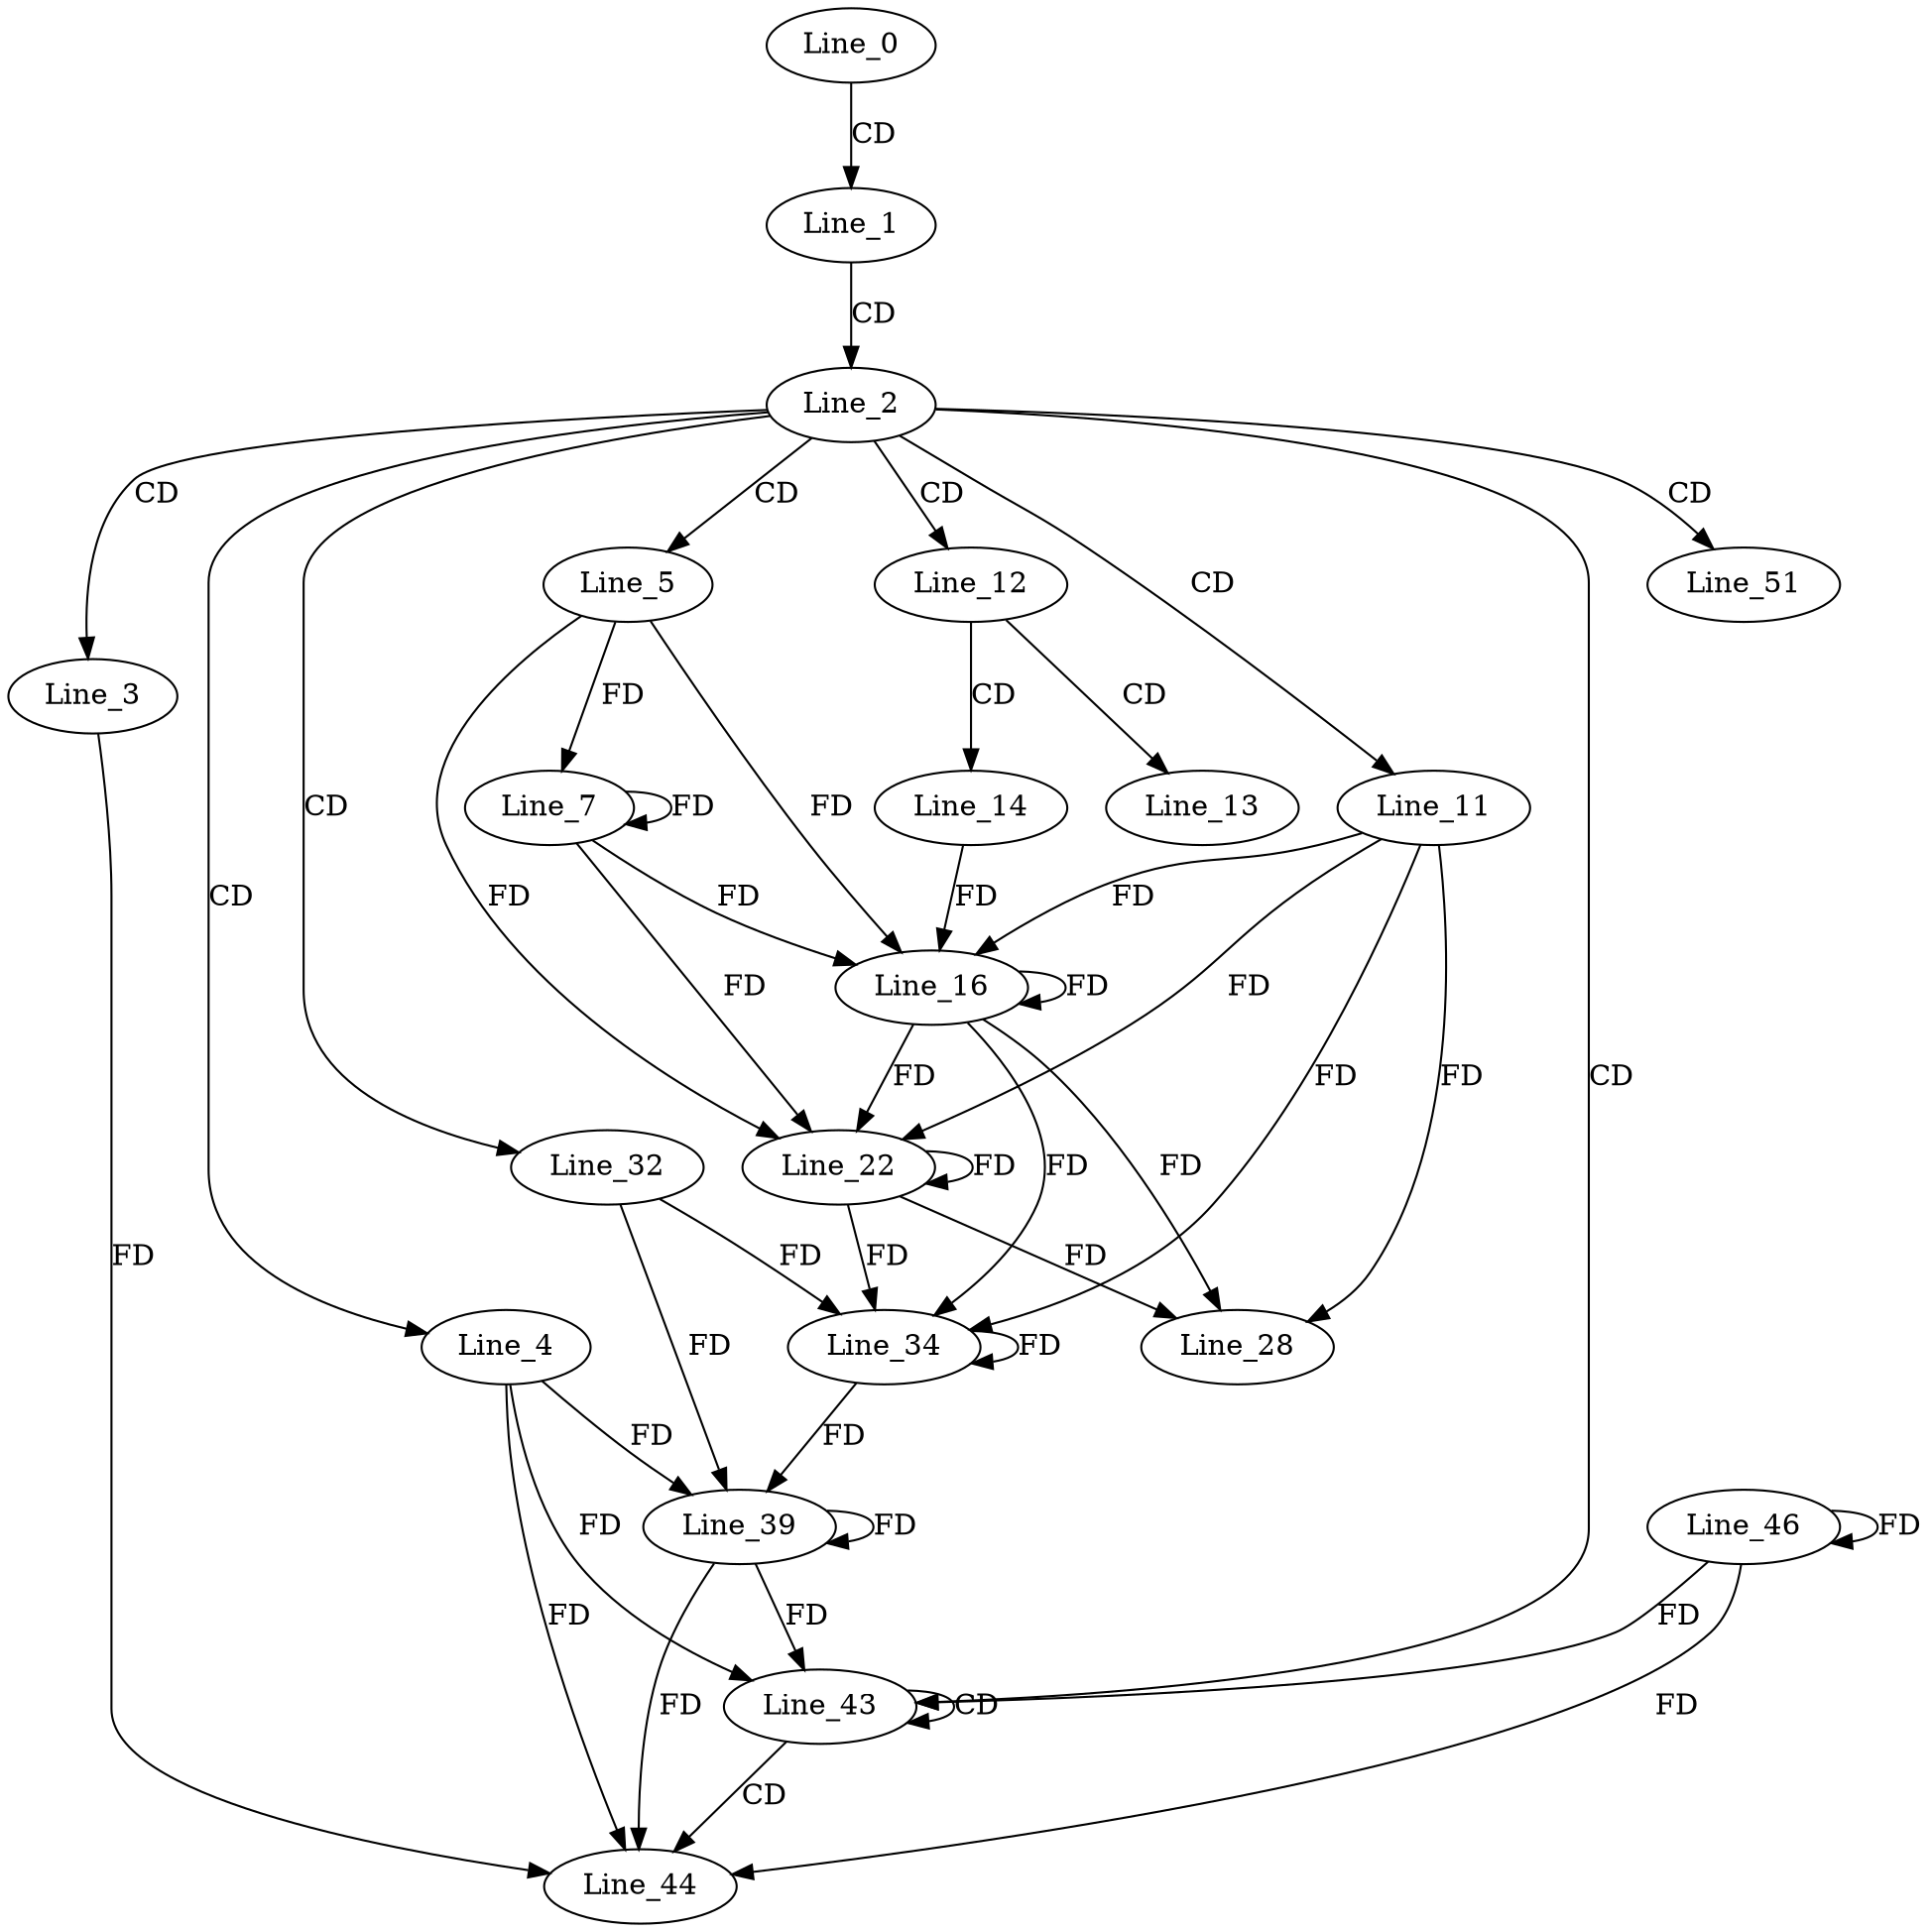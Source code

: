 digraph G {
  Line_0;
  Line_1;
  Line_2;
  Line_3;
  Line_4;
  Line_5;
  Line_7;
  Line_11;
  Line_12;
  Line_13;
  Line_14;
  Line_16;
  Line_16;
  Line_22;
  Line_22;
  Line_28;
  Line_32;
  Line_34;
  Line_34;
  Line_39;
  Line_39;
  Line_43;
  Line_44;
  Line_46;
  Line_46;
  Line_51;
  Line_0 -> Line_1 [ label="CD" ];
  Line_1 -> Line_2 [ label="CD" ];
  Line_2 -> Line_3 [ label="CD" ];
  Line_2 -> Line_4 [ label="CD" ];
  Line_2 -> Line_5 [ label="CD" ];
  Line_5 -> Line_7 [ label="FD" ];
  Line_7 -> Line_7 [ label="FD" ];
  Line_2 -> Line_11 [ label="CD" ];
  Line_2 -> Line_12 [ label="CD" ];
  Line_12 -> Line_13 [ label="CD" ];
  Line_12 -> Line_14 [ label="CD" ];
  Line_11 -> Line_16 [ label="FD" ];
  Line_16 -> Line_16 [ label="FD" ];
  Line_5 -> Line_16 [ label="FD" ];
  Line_7 -> Line_16 [ label="FD" ];
  Line_14 -> Line_16 [ label="FD" ];
  Line_11 -> Line_22 [ label="FD" ];
  Line_16 -> Line_22 [ label="FD" ];
  Line_22 -> Line_22 [ label="FD" ];
  Line_5 -> Line_22 [ label="FD" ];
  Line_7 -> Line_22 [ label="FD" ];
  Line_11 -> Line_28 [ label="FD" ];
  Line_16 -> Line_28 [ label="FD" ];
  Line_22 -> Line_28 [ label="FD" ];
  Line_2 -> Line_32 [ label="CD" ];
  Line_32 -> Line_34 [ label="FD" ];
  Line_34 -> Line_34 [ label="FD" ];
  Line_11 -> Line_34 [ label="FD" ];
  Line_16 -> Line_34 [ label="FD" ];
  Line_22 -> Line_34 [ label="FD" ];
  Line_4 -> Line_39 [ label="FD" ];
  Line_39 -> Line_39 [ label="FD" ];
  Line_32 -> Line_39 [ label="FD" ];
  Line_34 -> Line_39 [ label="FD" ];
  Line_2 -> Line_43 [ label="CD" ];
  Line_43 -> Line_43 [ label="CD" ];
  Line_4 -> Line_43 [ label="FD" ];
  Line_39 -> Line_43 [ label="FD" ];
  Line_43 -> Line_44 [ label="CD" ];
  Line_3 -> Line_44 [ label="FD" ];
  Line_4 -> Line_44 [ label="FD" ];
  Line_39 -> Line_44 [ label="FD" ];
  Line_46 -> Line_46 [ label="FD" ];
  Line_2 -> Line_51 [ label="CD" ];
  Line_46 -> Line_43 [ label="FD" ];
  Line_46 -> Line_44 [ label="FD" ];
}
